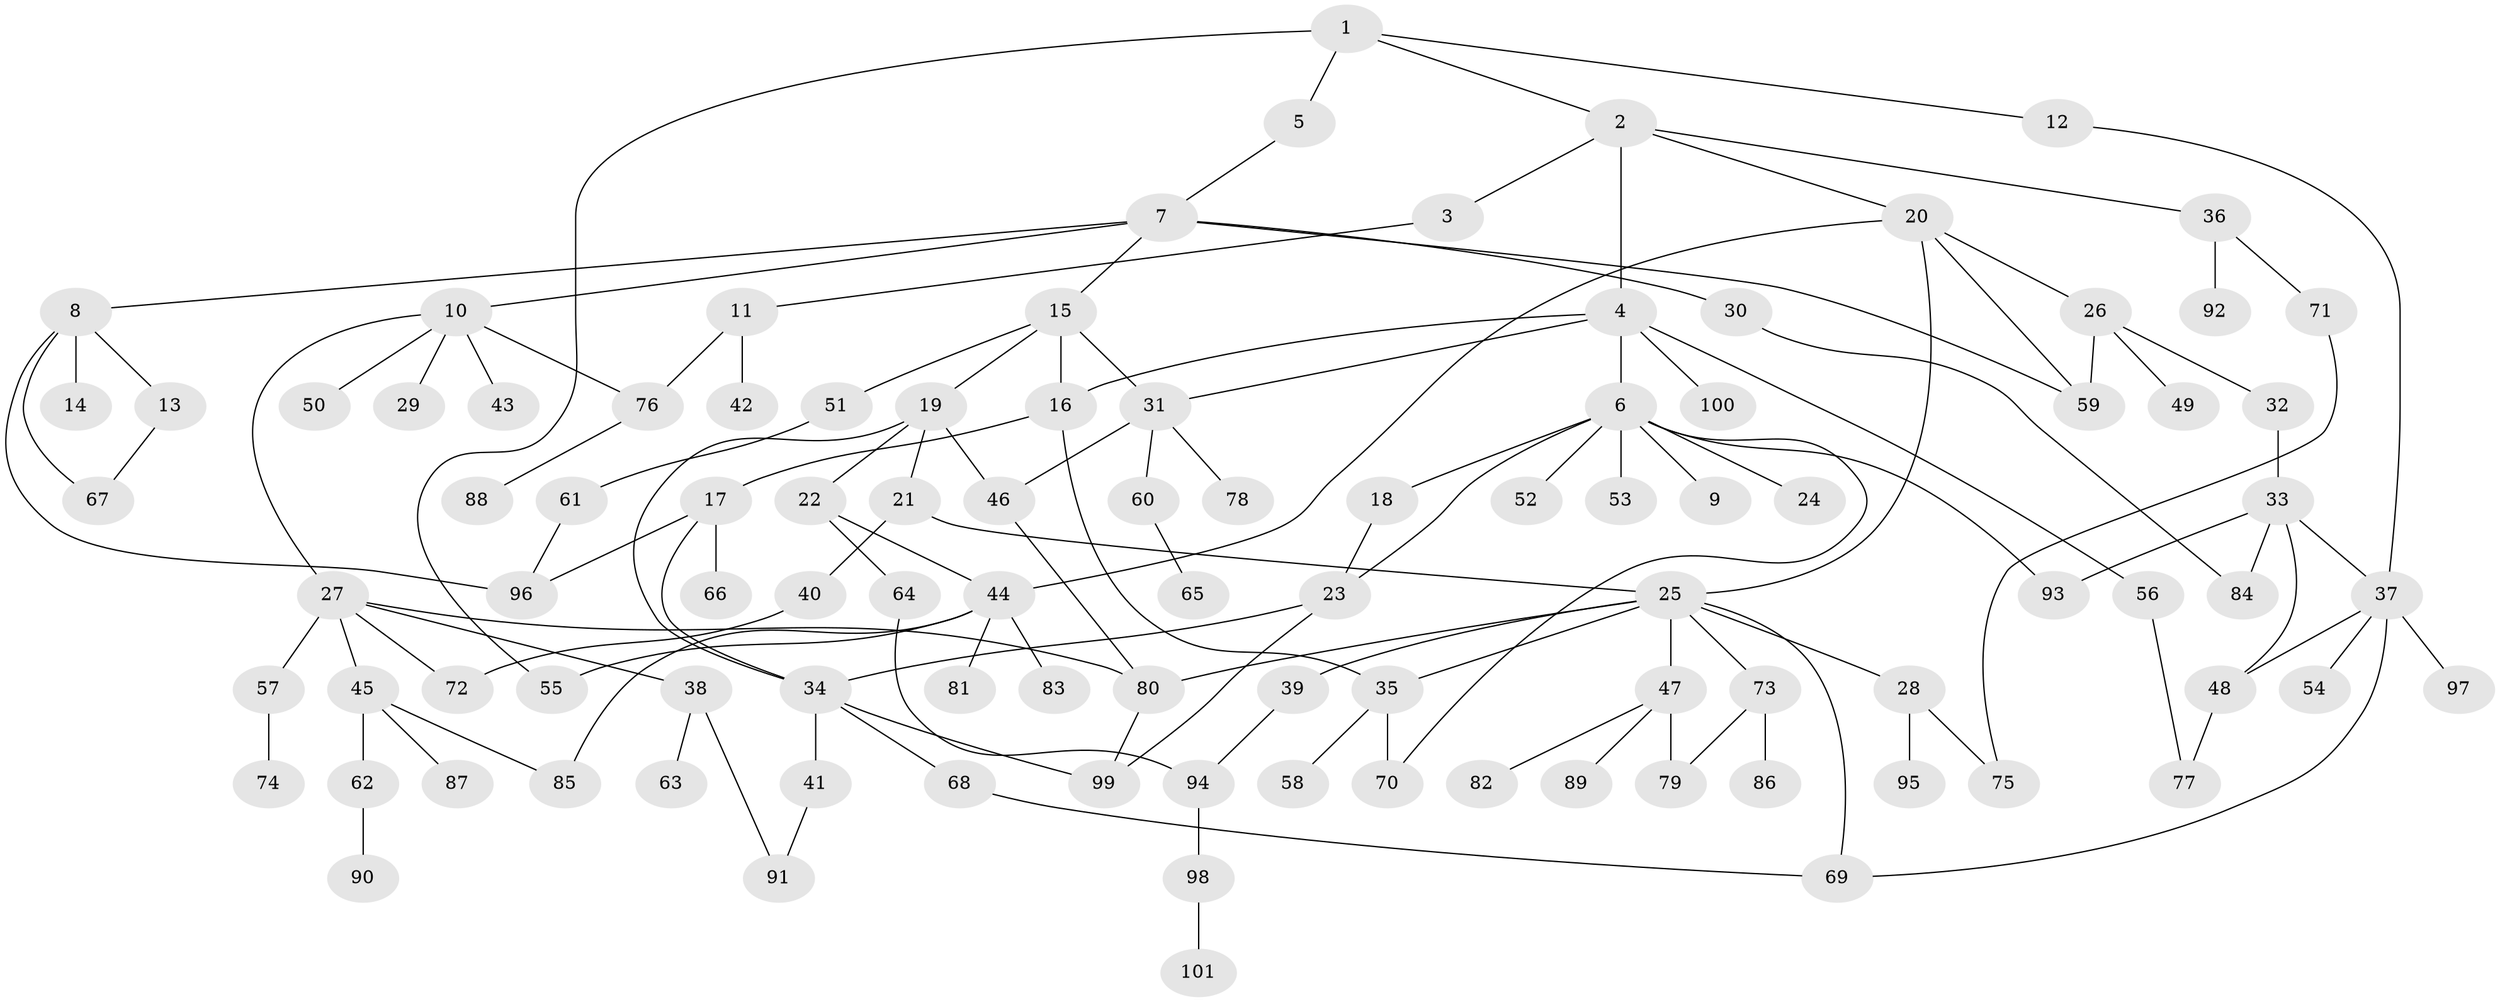 // coarse degree distribution, {6: 0.058823529411764705, 7: 0.058823529411764705, 8: 0.0196078431372549, 2: 0.3137254901960784, 5: 0.0784313725490196, 4: 0.09803921568627451, 3: 0.1568627450980392, 1: 0.21568627450980393}
// Generated by graph-tools (version 1.1) at 2025/36/03/04/25 23:36:02]
// undirected, 101 vertices, 134 edges
graph export_dot {
  node [color=gray90,style=filled];
  1;
  2;
  3;
  4;
  5;
  6;
  7;
  8;
  9;
  10;
  11;
  12;
  13;
  14;
  15;
  16;
  17;
  18;
  19;
  20;
  21;
  22;
  23;
  24;
  25;
  26;
  27;
  28;
  29;
  30;
  31;
  32;
  33;
  34;
  35;
  36;
  37;
  38;
  39;
  40;
  41;
  42;
  43;
  44;
  45;
  46;
  47;
  48;
  49;
  50;
  51;
  52;
  53;
  54;
  55;
  56;
  57;
  58;
  59;
  60;
  61;
  62;
  63;
  64;
  65;
  66;
  67;
  68;
  69;
  70;
  71;
  72;
  73;
  74;
  75;
  76;
  77;
  78;
  79;
  80;
  81;
  82;
  83;
  84;
  85;
  86;
  87;
  88;
  89;
  90;
  91;
  92;
  93;
  94;
  95;
  96;
  97;
  98;
  99;
  100;
  101;
  1 -- 2;
  1 -- 5;
  1 -- 12;
  1 -- 55;
  2 -- 3;
  2 -- 4;
  2 -- 20;
  2 -- 36;
  3 -- 11;
  4 -- 6;
  4 -- 31;
  4 -- 56;
  4 -- 100;
  4 -- 16;
  5 -- 7;
  6 -- 9;
  6 -- 18;
  6 -- 24;
  6 -- 52;
  6 -- 53;
  6 -- 70;
  6 -- 93;
  6 -- 23;
  7 -- 8;
  7 -- 10;
  7 -- 15;
  7 -- 30;
  7 -- 59;
  8 -- 13;
  8 -- 14;
  8 -- 67;
  8 -- 96;
  10 -- 27;
  10 -- 29;
  10 -- 43;
  10 -- 50;
  10 -- 76;
  11 -- 42;
  11 -- 76;
  12 -- 37;
  13 -- 67;
  15 -- 16;
  15 -- 19;
  15 -- 51;
  15 -- 31;
  16 -- 17;
  16 -- 35;
  17 -- 66;
  17 -- 34;
  17 -- 96;
  18 -- 23;
  19 -- 21;
  19 -- 22;
  19 -- 34;
  19 -- 46;
  20 -- 25;
  20 -- 26;
  20 -- 44;
  20 -- 59;
  21 -- 40;
  21 -- 25;
  22 -- 64;
  22 -- 44;
  23 -- 34;
  23 -- 99;
  25 -- 28;
  25 -- 39;
  25 -- 47;
  25 -- 69;
  25 -- 73;
  25 -- 35;
  25 -- 80;
  26 -- 32;
  26 -- 49;
  26 -- 59;
  27 -- 38;
  27 -- 45;
  27 -- 57;
  27 -- 72;
  27 -- 80;
  28 -- 75;
  28 -- 95;
  30 -- 84;
  31 -- 60;
  31 -- 78;
  31 -- 46;
  32 -- 33;
  33 -- 48;
  33 -- 93;
  33 -- 84;
  33 -- 37;
  34 -- 41;
  34 -- 68;
  34 -- 99;
  35 -- 58;
  35 -- 70;
  36 -- 71;
  36 -- 92;
  37 -- 54;
  37 -- 97;
  37 -- 48;
  37 -- 69;
  38 -- 63;
  38 -- 91;
  39 -- 94;
  40 -- 72;
  41 -- 91;
  44 -- 55;
  44 -- 81;
  44 -- 83;
  44 -- 85;
  45 -- 62;
  45 -- 87;
  45 -- 85;
  46 -- 80;
  47 -- 82;
  47 -- 89;
  47 -- 79;
  48 -- 77;
  51 -- 61;
  56 -- 77;
  57 -- 74;
  60 -- 65;
  61 -- 96;
  62 -- 90;
  64 -- 94;
  68 -- 69;
  71 -- 75;
  73 -- 79;
  73 -- 86;
  76 -- 88;
  80 -- 99;
  94 -- 98;
  98 -- 101;
}
